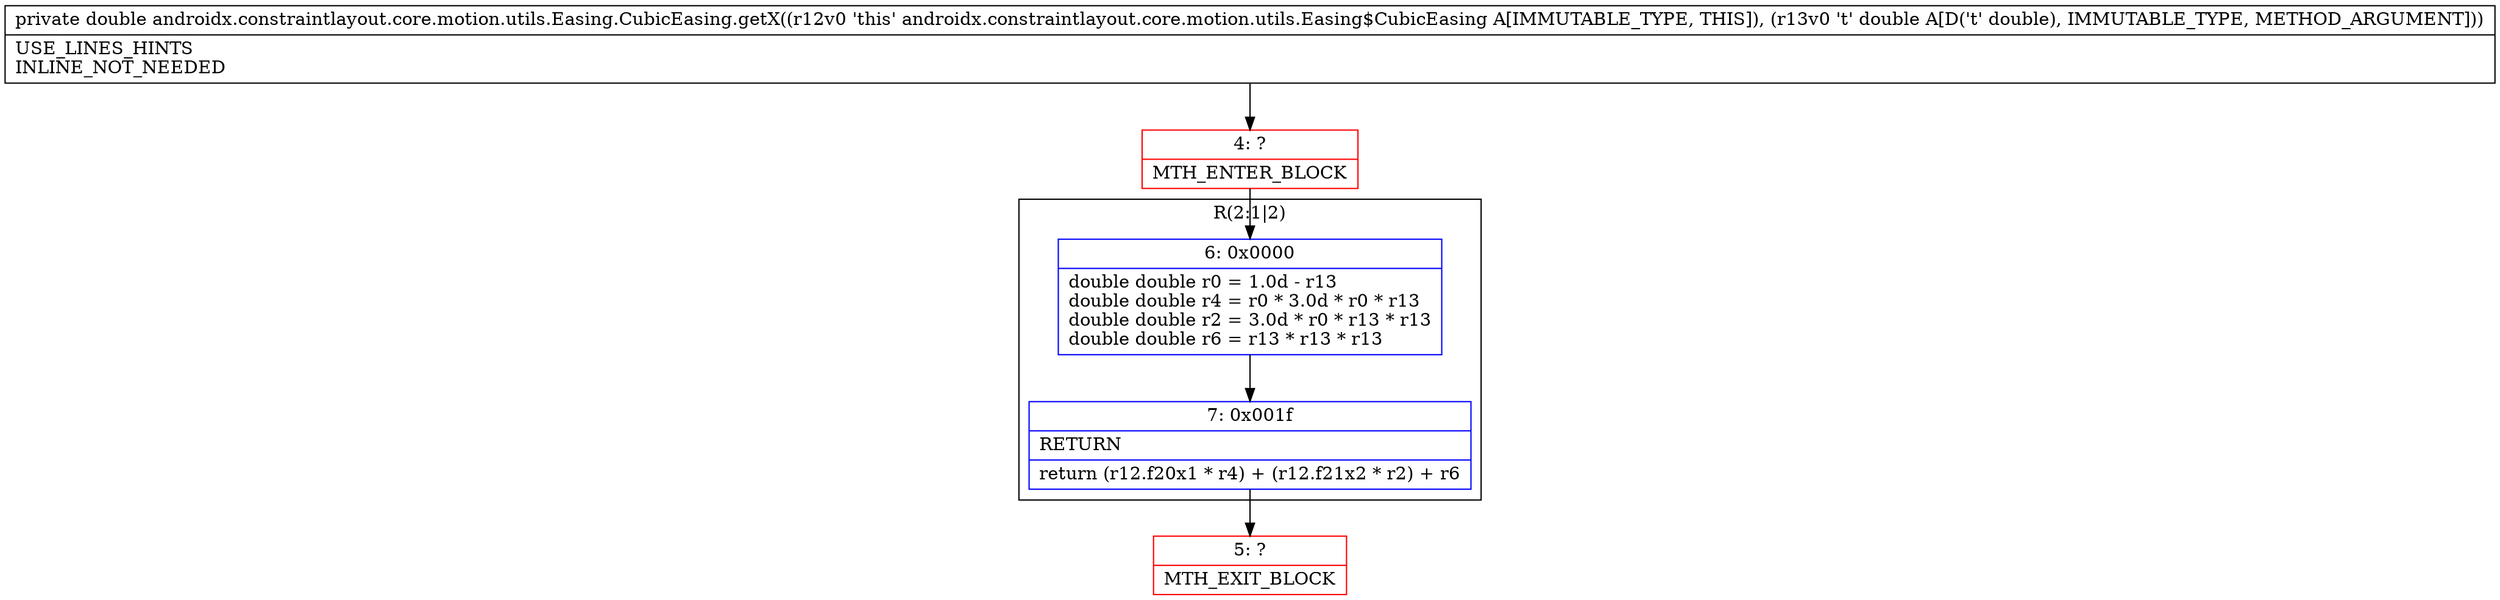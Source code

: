 digraph "CFG forandroidx.constraintlayout.core.motion.utils.Easing.CubicEasing.getX(D)D" {
subgraph cluster_Region_1093448374 {
label = "R(2:1|2)";
node [shape=record,color=blue];
Node_6 [shape=record,label="{6\:\ 0x0000|double double r0 = 1.0d \- r13\ldouble double r4 = r0 * 3.0d * r0 * r13\ldouble double r2 = 3.0d * r0 * r13 * r13\ldouble double r6 = r13 * r13 * r13\l}"];
Node_7 [shape=record,label="{7\:\ 0x001f|RETURN\l|return (r12.f20x1 * r4) + (r12.f21x2 * r2) + r6\l}"];
}
Node_4 [shape=record,color=red,label="{4\:\ ?|MTH_ENTER_BLOCK\l}"];
Node_5 [shape=record,color=red,label="{5\:\ ?|MTH_EXIT_BLOCK\l}"];
MethodNode[shape=record,label="{private double androidx.constraintlayout.core.motion.utils.Easing.CubicEasing.getX((r12v0 'this' androidx.constraintlayout.core.motion.utils.Easing$CubicEasing A[IMMUTABLE_TYPE, THIS]), (r13v0 't' double A[D('t' double), IMMUTABLE_TYPE, METHOD_ARGUMENT]))  | USE_LINES_HINTS\lINLINE_NOT_NEEDED\l}"];
MethodNode -> Node_4;Node_6 -> Node_7;
Node_7 -> Node_5;
Node_4 -> Node_6;
}


